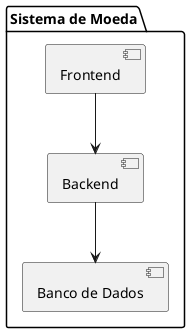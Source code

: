 @startuml

package "Sistema de Moeda" {

    [Frontend] --> [Backend]
    [Backend] --> [Banco de Dados]

}

@enduml